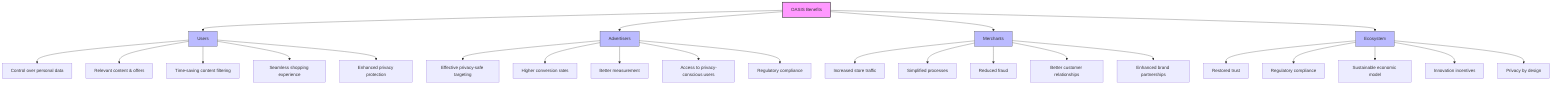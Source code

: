 graph TD
    A[OASIS Benefits] --> B[Users]
    A --> C[Advertisers]
    A --> D[Merchants]
    A --> E[Ecosystem]
    
    B --> B1[Control over personal data]
    B --> B2[Relevant content & offers]
    B --> B3[Time-saving content filtering]
    B --> B4[Seamless shopping experience]
    B --> B5[Enhanced privacy protection]
    
    C --> C1[Effective privacy-safe targeting]
    C --> C2[Higher conversion rates]
    C --> C3[Better measurement]
    C --> C4[Access to privacy-conscious users]
    C --> C5[Regulatory compliance]
    
    D --> D1[Increased store traffic]
    D --> D2[Simplified processes]
    D --> D3[Reduced fraud]
    D --> D4[Better customer relationships]
    D --> D5[Enhanced brand partnerships]
    
    E --> E1[Restored trust]
    E --> E2[Regulatory compliance]
    E --> E3[Sustainable economic model]
    E --> E4[Innovation incentives]
    E --> E5[Privacy by design]
    
    style A fill:#f9f,stroke:#333,stroke-width:2px
    style B fill:#bbf,stroke:#333,stroke-width:1px
    style C fill:#bbf,stroke:#333,stroke-width:1px
    style D fill:#bbf,stroke:#333,stroke-width:1px
    style E fill:#bbf,stroke:#333,stroke-width:1px